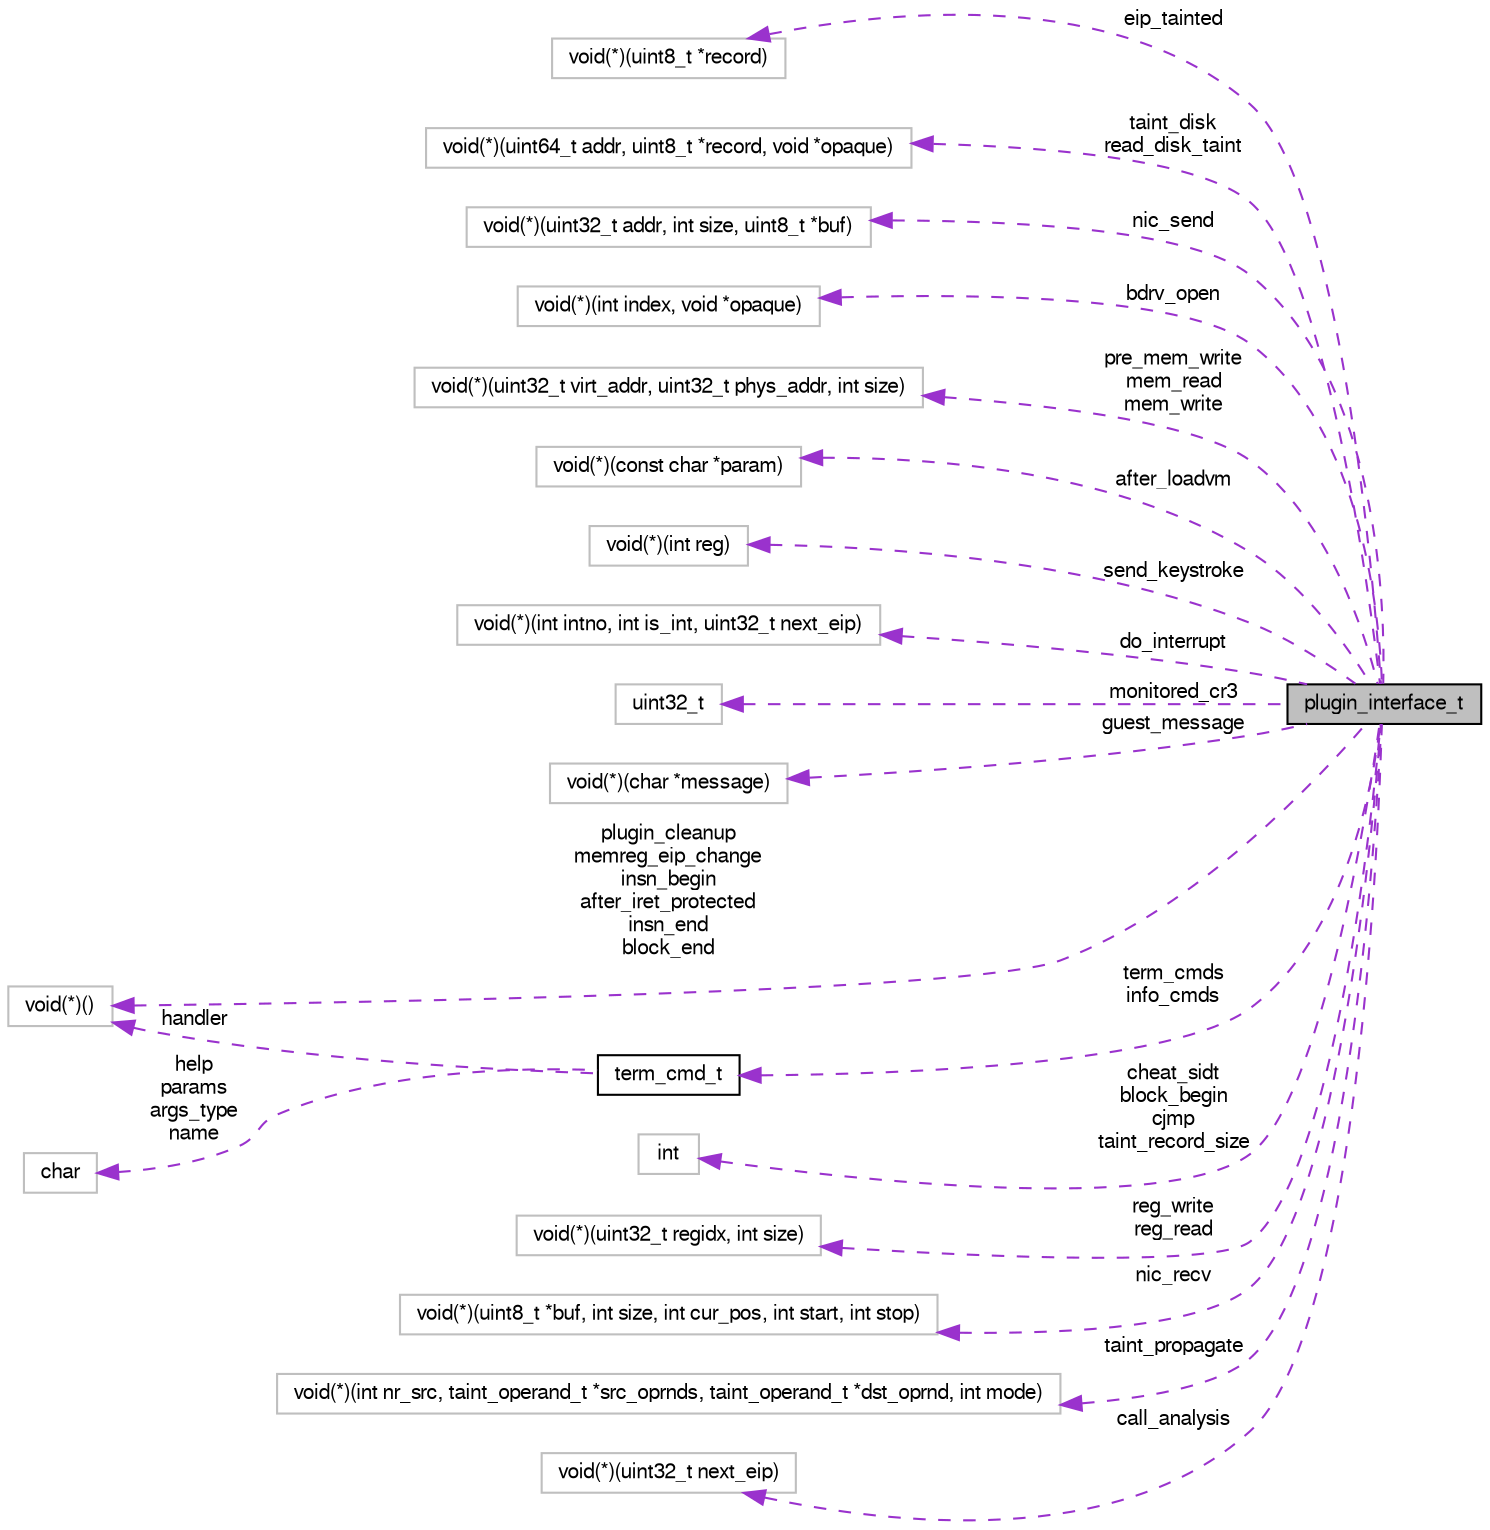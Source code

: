 digraph G
{
  bgcolor="transparent";
  edge [fontname="FreeSans",fontsize="10",labelfontname="FreeSans",labelfontsize="10"];
  node [fontname="FreeSans",fontsize="10",shape=record];
  rankdir=LR;
  Node1 [label="plugin_interface_t",height=0.2,width=0.4,color="black", fillcolor="grey75", style="filled" fontcolor="black"];
  Node2 -> Node1 [dir=back,color="darkorchid3",fontsize="10",style="dashed",label="eip_tainted",fontname="FreeSans"];
  Node2 [label="void(*)(uint8_t *record)",height=0.2,width=0.4,color="grey75"];
  Node3 -> Node1 [dir=back,color="darkorchid3",fontsize="10",style="dashed",label="taint_disk\nread_disk_taint",fontname="FreeSans"];
  Node3 [label="void(*)(uint64_t addr, uint8_t *record, void *opaque)",height=0.2,width=0.4,color="grey75"];
  Node4 -> Node1 [dir=back,color="darkorchid3",fontsize="10",style="dashed",label="nic_send",fontname="FreeSans"];
  Node4 [label="void(*)(uint32_t addr, int size, uint8_t *buf)",height=0.2,width=0.4,color="grey75"];
  Node5 -> Node1 [dir=back,color="darkorchid3",fontsize="10",style="dashed",label="bdrv_open",fontname="FreeSans"];
  Node5 [label="void(*)(int index, void *opaque)",height=0.2,width=0.4,color="grey75"];
  Node6 -> Node1 [dir=back,color="darkorchid3",fontsize="10",style="dashed",label="pre_mem_write\nmem_read\nmem_write",fontname="FreeSans"];
  Node6 [label="void(*)(uint32_t virt_addr, uint32_t phys_addr, int size)",height=0.2,width=0.4,color="grey75"];
  Node7 -> Node1 [dir=back,color="darkorchid3",fontsize="10",style="dashed",label="after_loadvm",fontname="FreeSans"];
  Node7 [label="void(*)(const char *param)",height=0.2,width=0.4,color="grey75"];
  Node8 -> Node1 [dir=back,color="darkorchid3",fontsize="10",style="dashed",label="send_keystroke",fontname="FreeSans"];
  Node8 [label="void(*)(int reg)",height=0.2,width=0.4,color="grey75"];
  Node9 -> Node1 [dir=back,color="darkorchid3",fontsize="10",style="dashed",label="do_interrupt",fontname="FreeSans"];
  Node9 [label="void(*)(int intno, int is_int, uint32_t next_eip)",height=0.2,width=0.4,color="grey75"];
  Node10 -> Node1 [dir=back,color="darkorchid3",fontsize="10",style="dashed",label="monitored_cr3",fontname="FreeSans"];
  Node10 [label="uint32_t",height=0.2,width=0.4,color="grey75"];
  Node11 -> Node1 [dir=back,color="darkorchid3",fontsize="10",style="dashed",label="guest_message",fontname="FreeSans"];
  Node11 [label="void(*)(char *message)",height=0.2,width=0.4,color="grey75"];
  Node12 -> Node1 [dir=back,color="darkorchid3",fontsize="10",style="dashed",label="plugin_cleanup\nmemreg_eip_change\ninsn_begin\nafter_iret_protected\ninsn_end\nblock_end",fontname="FreeSans"];
  Node12 [label="void(*)()",height=0.2,width=0.4,color="grey75"];
  Node13 -> Node1 [dir=back,color="darkorchid3",fontsize="10",style="dashed",label="cheat_sidt\nblock_begin\ncjmp\ntaint_record_size",fontname="FreeSans"];
  Node13 [label="int",height=0.2,width=0.4,color="grey75"];
  Node14 -> Node1 [dir=back,color="darkorchid3",fontsize="10",style="dashed",label="reg_write\nreg_read",fontname="FreeSans"];
  Node14 [label="void(*)(uint32_t regidx, int size)",height=0.2,width=0.4,color="grey75"];
  Node15 -> Node1 [dir=back,color="darkorchid3",fontsize="10",style="dashed",label="nic_recv",fontname="FreeSans"];
  Node15 [label="void(*)(uint8_t *buf, int size, int cur_pos, int start, int stop)",height=0.2,width=0.4,color="grey75"];
  Node16 -> Node1 [dir=back,color="darkorchid3",fontsize="10",style="dashed",label="taint_propagate",fontname="FreeSans"];
  Node16 [label="void(*)(int nr_src, taint_operand_t *src_oprnds, taint_operand_t *dst_oprnd, int mode)",height=0.2,width=0.4,color="grey75"];
  Node17 -> Node1 [dir=back,color="darkorchid3",fontsize="10",style="dashed",label="call_analysis",fontname="FreeSans"];
  Node17 [label="void(*)(uint32_t next_eip)",height=0.2,width=0.4,color="grey75"];
  Node18 -> Node1 [dir=back,color="darkorchid3",fontsize="10",style="dashed",label="term_cmds\ninfo_cmds",fontname="FreeSans"];
  Node18 [label="term_cmd_t",height=0.2,width=0.4,color="black",URL="$structterm__cmd__t.html",tooltip="structure for defining a terminal command"];
  Node19 -> Node18 [dir=back,color="darkorchid3",fontsize="10",style="dashed",label="help\nparams\nargs_type\nname",fontname="FreeSans"];
  Node19 [label="char",height=0.2,width=0.4,color="grey75"];
  Node12 -> Node18 [dir=back,color="darkorchid3",fontsize="10",style="dashed",label="handler",fontname="FreeSans"];
}
